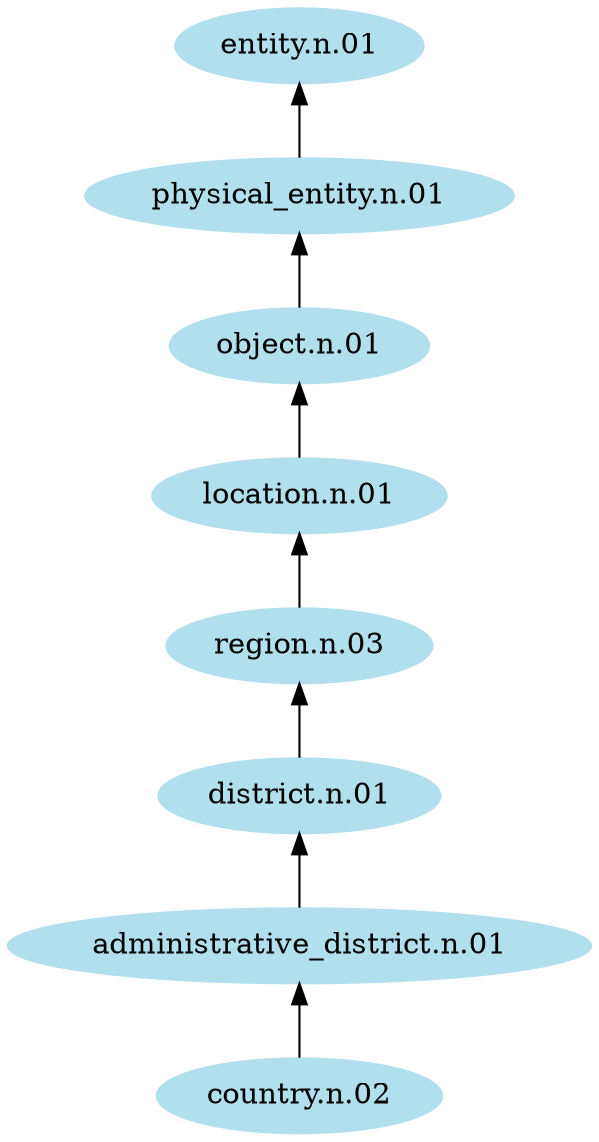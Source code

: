 digraph unix {
	node [color=lightblue2 style=filled]
	rankdir=BT
	"country.n.02" -> "administrative_district.n.01"
	"administrative_district.n.01" -> "district.n.01"
	"district.n.01" -> "region.n.03"
	"region.n.03" -> "location.n.01"
	"location.n.01" -> "object.n.01"
	"object.n.01" -> "physical_entity.n.01"
	"physical_entity.n.01" -> "entity.n.01"
}
